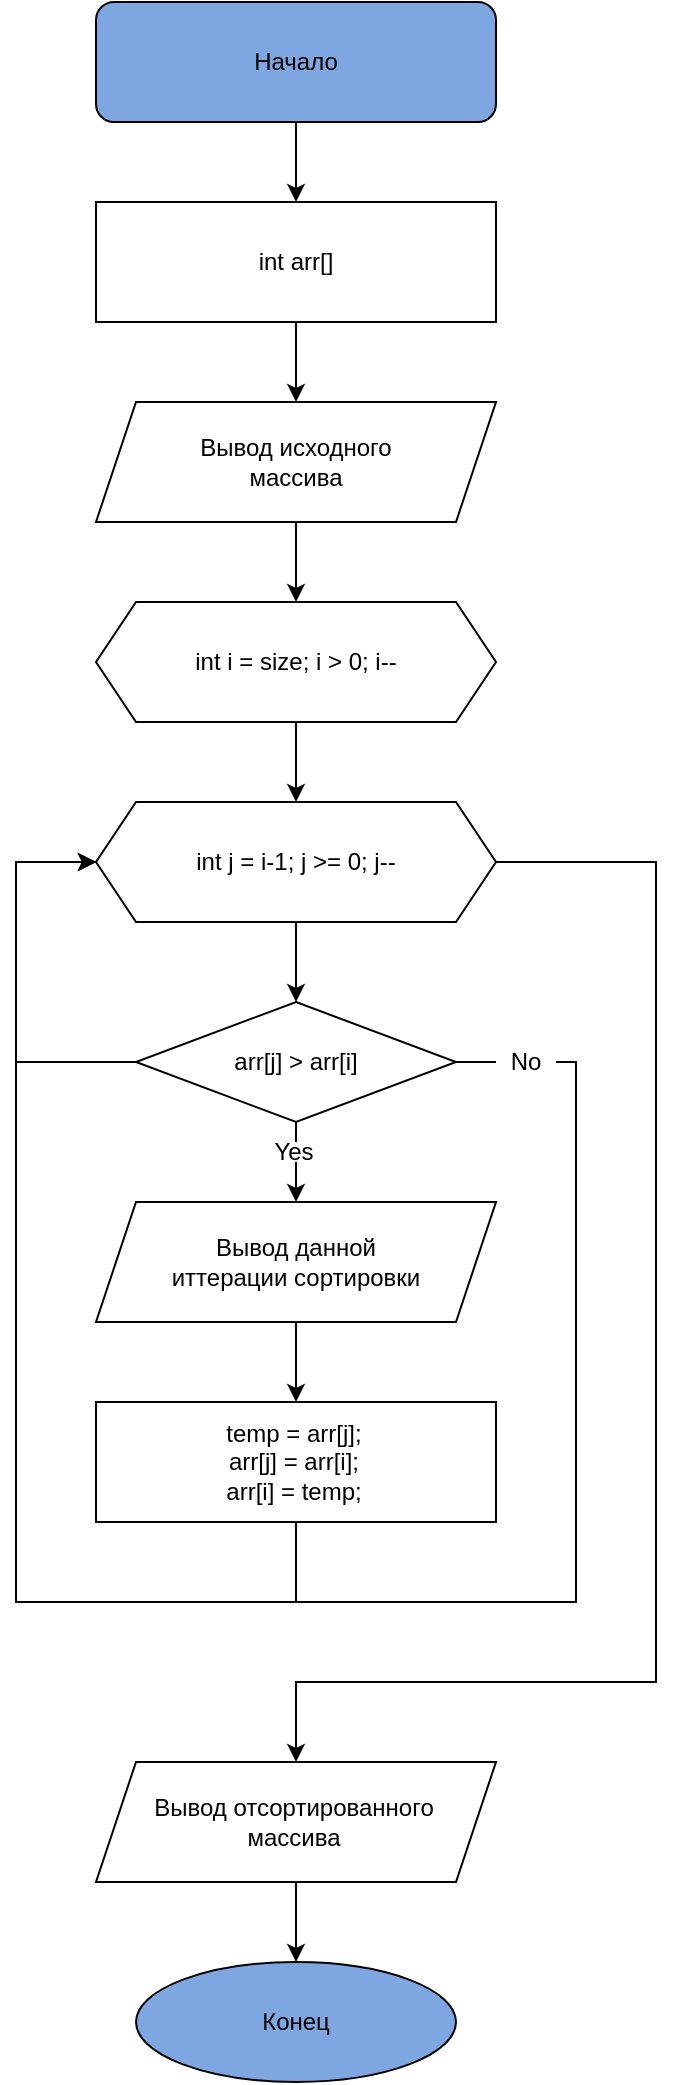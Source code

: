 <mxfile version="21.2.8" type="device">
  <diagram name="Страница 1" id="i1BFGR4zzyVL8XXpe5Dz">
    <mxGraphModel dx="677" dy="566" grid="1" gridSize="10" guides="1" tooltips="1" connect="1" arrows="1" fold="1" page="1" pageScale="1" pageWidth="827" pageHeight="1169" math="0" shadow="0">
      <root>
        <mxCell id="0" />
        <mxCell id="1" parent="0" />
        <mxCell id="WJeQVq-rOiD9zwmr4dxv-5" style="edgeStyle=orthogonalEdgeStyle;rounded=0;orthogonalLoop=1;jettySize=auto;html=1;exitX=0.5;exitY=1;exitDx=0;exitDy=0;entryX=0.5;entryY=0;entryDx=0;entryDy=0;" edge="1" parent="1" source="WJeQVq-rOiD9zwmr4dxv-1" target="WJeQVq-rOiD9zwmr4dxv-3">
          <mxGeometry relative="1" as="geometry" />
        </mxCell>
        <mxCell id="WJeQVq-rOiD9zwmr4dxv-1" value="" style="rounded=1;whiteSpace=wrap;html=1;fillColor=#7EA6E0;" vertex="1" parent="1">
          <mxGeometry x="300" y="60" width="200" height="60" as="geometry" />
        </mxCell>
        <mxCell id="WJeQVq-rOiD9zwmr4dxv-2" value="Начало" style="text;html=1;strokeColor=none;fillColor=none;align=center;verticalAlign=middle;whiteSpace=wrap;rounded=0;" vertex="1" parent="1">
          <mxGeometry x="370" y="75" width="60" height="30" as="geometry" />
        </mxCell>
        <mxCell id="WJeQVq-rOiD9zwmr4dxv-8" style="edgeStyle=orthogonalEdgeStyle;rounded=0;orthogonalLoop=1;jettySize=auto;html=1;exitX=0.5;exitY=1;exitDx=0;exitDy=0;entryX=0.5;entryY=0;entryDx=0;entryDy=0;" edge="1" parent="1" source="WJeQVq-rOiD9zwmr4dxv-3" target="WJeQVq-rOiD9zwmr4dxv-6">
          <mxGeometry relative="1" as="geometry" />
        </mxCell>
        <mxCell id="WJeQVq-rOiD9zwmr4dxv-3" value="" style="rounded=0;whiteSpace=wrap;html=1;" vertex="1" parent="1">
          <mxGeometry x="300" y="160" width="200" height="60" as="geometry" />
        </mxCell>
        <mxCell id="WJeQVq-rOiD9zwmr4dxv-4" value="int arr[]" style="text;html=1;strokeColor=none;fillColor=none;align=center;verticalAlign=middle;whiteSpace=wrap;rounded=0;" vertex="1" parent="1">
          <mxGeometry x="370" y="175" width="60" height="30" as="geometry" />
        </mxCell>
        <mxCell id="WJeQVq-rOiD9zwmr4dxv-10" style="edgeStyle=orthogonalEdgeStyle;rounded=0;orthogonalLoop=1;jettySize=auto;html=1;exitX=0.5;exitY=1;exitDx=0;exitDy=0;entryX=0.5;entryY=0;entryDx=0;entryDy=0;" edge="1" parent="1" source="WJeQVq-rOiD9zwmr4dxv-6" target="WJeQVq-rOiD9zwmr4dxv-9">
          <mxGeometry relative="1" as="geometry" />
        </mxCell>
        <mxCell id="WJeQVq-rOiD9zwmr4dxv-6" value="" style="shape=parallelogram;perimeter=parallelogramPerimeter;whiteSpace=wrap;html=1;fixedSize=1;" vertex="1" parent="1">
          <mxGeometry x="300" y="260" width="200" height="60" as="geometry" />
        </mxCell>
        <mxCell id="WJeQVq-rOiD9zwmr4dxv-7" value="Вывод исходного массива" style="text;html=1;strokeColor=none;fillColor=none;align=center;verticalAlign=middle;whiteSpace=wrap;rounded=0;" vertex="1" parent="1">
          <mxGeometry x="345" y="275" width="110" height="30" as="geometry" />
        </mxCell>
        <mxCell id="WJeQVq-rOiD9zwmr4dxv-13" style="edgeStyle=orthogonalEdgeStyle;rounded=0;orthogonalLoop=1;jettySize=auto;html=1;exitX=0.5;exitY=1;exitDx=0;exitDy=0;" edge="1" parent="1" source="WJeQVq-rOiD9zwmr4dxv-9" target="WJeQVq-rOiD9zwmr4dxv-12">
          <mxGeometry relative="1" as="geometry" />
        </mxCell>
        <mxCell id="WJeQVq-rOiD9zwmr4dxv-9" value="" style="shape=hexagon;perimeter=hexagonPerimeter2;whiteSpace=wrap;html=1;fixedSize=1;" vertex="1" parent="1">
          <mxGeometry x="300" y="360" width="200" height="60" as="geometry" />
        </mxCell>
        <mxCell id="WJeQVq-rOiD9zwmr4dxv-11" value="int i = size; i &amp;gt; 0; i--" style="text;html=1;strokeColor=none;fillColor=none;align=center;verticalAlign=middle;whiteSpace=wrap;rounded=0;" vertex="1" parent="1">
          <mxGeometry x="340" y="375" width="120" height="30" as="geometry" />
        </mxCell>
        <mxCell id="WJeQVq-rOiD9zwmr4dxv-20" style="edgeStyle=orthogonalEdgeStyle;rounded=0;orthogonalLoop=1;jettySize=auto;html=1;exitX=0.5;exitY=1;exitDx=0;exitDy=0;entryX=0.5;entryY=0;entryDx=0;entryDy=0;" edge="1" parent="1" source="WJeQVq-rOiD9zwmr4dxv-12" target="WJeQVq-rOiD9zwmr4dxv-19">
          <mxGeometry relative="1" as="geometry" />
        </mxCell>
        <mxCell id="WJeQVq-rOiD9zwmr4dxv-35" style="edgeStyle=orthogonalEdgeStyle;rounded=0;orthogonalLoop=1;jettySize=auto;html=1;exitX=1;exitY=0.5;exitDx=0;exitDy=0;entryX=0.5;entryY=0;entryDx=0;entryDy=0;" edge="1" parent="1" source="WJeQVq-rOiD9zwmr4dxv-12" target="WJeQVq-rOiD9zwmr4dxv-33">
          <mxGeometry relative="1" as="geometry">
            <Array as="points">
              <mxPoint x="580" y="490" />
              <mxPoint x="580" y="900" />
            </Array>
          </mxGeometry>
        </mxCell>
        <mxCell id="WJeQVq-rOiD9zwmr4dxv-12" value="" style="shape=hexagon;perimeter=hexagonPerimeter2;whiteSpace=wrap;html=1;fixedSize=1;" vertex="1" parent="1">
          <mxGeometry x="300" y="460" width="200" height="60" as="geometry" />
        </mxCell>
        <mxCell id="WJeQVq-rOiD9zwmr4dxv-14" value="int j = i-1; j &amp;gt;= 0; j--" style="text;html=1;strokeColor=none;fillColor=none;align=center;verticalAlign=middle;whiteSpace=wrap;rounded=0;" vertex="1" parent="1">
          <mxGeometry x="332" y="475" width="136" height="30" as="geometry" />
        </mxCell>
        <mxCell id="WJeQVq-rOiD9zwmr4dxv-27" style="edgeStyle=orthogonalEdgeStyle;rounded=0;orthogonalLoop=1;jettySize=auto;html=1;exitX=0.5;exitY=1;exitDx=0;exitDy=0;entryX=0.5;entryY=0;entryDx=0;entryDy=0;" edge="1" parent="1" source="WJeQVq-rOiD9zwmr4dxv-16" target="WJeQVq-rOiD9zwmr4dxv-25">
          <mxGeometry relative="1" as="geometry" />
        </mxCell>
        <mxCell id="WJeQVq-rOiD9zwmr4dxv-16" value="" style="shape=parallelogram;perimeter=parallelogramPerimeter;whiteSpace=wrap;html=1;fixedSize=1;" vertex="1" parent="1">
          <mxGeometry x="300" y="660" width="200" height="60" as="geometry" />
        </mxCell>
        <mxCell id="WJeQVq-rOiD9zwmr4dxv-17" value="Вывод данной иттерации сортировки" style="text;html=1;strokeColor=none;fillColor=none;align=center;verticalAlign=middle;whiteSpace=wrap;rounded=0;" vertex="1" parent="1">
          <mxGeometry x="330" y="675" width="140" height="30" as="geometry" />
        </mxCell>
        <mxCell id="WJeQVq-rOiD9zwmr4dxv-22" style="edgeStyle=orthogonalEdgeStyle;rounded=0;orthogonalLoop=1;jettySize=auto;html=1;exitX=0.5;exitY=1;exitDx=0;exitDy=0;entryX=0.5;entryY=0;entryDx=0;entryDy=0;" edge="1" parent="1" source="WJeQVq-rOiD9zwmr4dxv-19" target="WJeQVq-rOiD9zwmr4dxv-16">
          <mxGeometry relative="1" as="geometry" />
        </mxCell>
        <mxCell id="WJeQVq-rOiD9zwmr4dxv-29" style="edgeStyle=orthogonalEdgeStyle;rounded=0;orthogonalLoop=1;jettySize=auto;html=1;exitX=1;exitY=0.5;exitDx=0;exitDy=0;entryX=0;entryY=0.5;entryDx=0;entryDy=0;" edge="1" parent="1" source="WJeQVq-rOiD9zwmr4dxv-30" target="WJeQVq-rOiD9zwmr4dxv-12">
          <mxGeometry relative="1" as="geometry">
            <Array as="points">
              <mxPoint x="260" y="490" />
            </Array>
          </mxGeometry>
        </mxCell>
        <mxCell id="WJeQVq-rOiD9zwmr4dxv-19" value="" style="rhombus;whiteSpace=wrap;html=1;" vertex="1" parent="1">
          <mxGeometry x="320" y="560" width="160" height="60" as="geometry" />
        </mxCell>
        <mxCell id="WJeQVq-rOiD9zwmr4dxv-21" value="arr[j] &amp;gt; arr[i]" style="text;html=1;strokeColor=none;fillColor=none;align=center;verticalAlign=middle;whiteSpace=wrap;rounded=0;" vertex="1" parent="1">
          <mxGeometry x="365" y="575" width="70" height="30" as="geometry" />
        </mxCell>
        <mxCell id="WJeQVq-rOiD9zwmr4dxv-23" value="Yes" style="text;strokeColor=none;align=center;fillColor=#FFFFFF;html=1;verticalAlign=middle;whiteSpace=wrap;rounded=0;" vertex="1" parent="1">
          <mxGeometry x="384" y="630" width="30" height="10" as="geometry" />
        </mxCell>
        <mxCell id="WJeQVq-rOiD9zwmr4dxv-28" style="edgeStyle=orthogonalEdgeStyle;rounded=0;orthogonalLoop=1;jettySize=auto;html=1;exitX=0.5;exitY=1;exitDx=0;exitDy=0;entryX=0;entryY=0.5;entryDx=0;entryDy=0;" edge="1" parent="1" source="WJeQVq-rOiD9zwmr4dxv-25" target="WJeQVq-rOiD9zwmr4dxv-12">
          <mxGeometry relative="1" as="geometry">
            <Array as="points">
              <mxPoint x="400" y="860" />
              <mxPoint x="260" y="860" />
              <mxPoint x="260" y="490" />
            </Array>
          </mxGeometry>
        </mxCell>
        <mxCell id="WJeQVq-rOiD9zwmr4dxv-25" value="" style="rounded=0;whiteSpace=wrap;html=1;" vertex="1" parent="1">
          <mxGeometry x="300" y="760" width="200" height="60" as="geometry" />
        </mxCell>
        <mxCell id="WJeQVq-rOiD9zwmr4dxv-26" value="temp = arr[j];&lt;br&gt;arr[j] = arr[i];&lt;br&gt;arr[i] = temp;" style="text;html=1;strokeColor=none;fillColor=none;align=center;verticalAlign=middle;whiteSpace=wrap;rounded=0;" vertex="1" parent="1">
          <mxGeometry x="364" y="770" width="70" height="40" as="geometry" />
        </mxCell>
        <mxCell id="WJeQVq-rOiD9zwmr4dxv-32" value="" style="edgeStyle=orthogonalEdgeStyle;rounded=0;orthogonalLoop=1;jettySize=auto;html=1;exitX=1;exitY=0.5;exitDx=0;exitDy=0;entryX=0;entryY=0.5;entryDx=0;entryDy=0;" edge="1" parent="1" source="WJeQVq-rOiD9zwmr4dxv-19" target="WJeQVq-rOiD9zwmr4dxv-12">
          <mxGeometry relative="1" as="geometry">
            <mxPoint x="480" y="590" as="sourcePoint" />
            <mxPoint x="490" y="590" as="targetPoint" />
            <Array as="points">
              <mxPoint x="540" y="590" />
              <mxPoint x="540" y="860" />
              <mxPoint x="260" y="860" />
              <mxPoint x="260" y="490" />
            </Array>
          </mxGeometry>
        </mxCell>
        <mxCell id="WJeQVq-rOiD9zwmr4dxv-30" value="No" style="text;html=1;strokeColor=none;fillColor=#FFFFFF;align=center;verticalAlign=middle;whiteSpace=wrap;rounded=0;" vertex="1" parent="1">
          <mxGeometry x="500" y="585" width="30" height="10" as="geometry" />
        </mxCell>
        <mxCell id="WJeQVq-rOiD9zwmr4dxv-38" style="edgeStyle=orthogonalEdgeStyle;rounded=0;orthogonalLoop=1;jettySize=auto;html=1;exitX=0.5;exitY=1;exitDx=0;exitDy=0;entryX=0.5;entryY=0;entryDx=0;entryDy=0;" edge="1" parent="1" source="WJeQVq-rOiD9zwmr4dxv-33" target="WJeQVq-rOiD9zwmr4dxv-36">
          <mxGeometry relative="1" as="geometry" />
        </mxCell>
        <mxCell id="WJeQVq-rOiD9zwmr4dxv-33" value="" style="shape=parallelogram;perimeter=parallelogramPerimeter;whiteSpace=wrap;html=1;fixedSize=1;" vertex="1" parent="1">
          <mxGeometry x="300" y="940" width="200" height="60" as="geometry" />
        </mxCell>
        <mxCell id="WJeQVq-rOiD9zwmr4dxv-34" value="Вывод отсортированного массива" style="text;html=1;strokeColor=none;fillColor=none;align=center;verticalAlign=middle;whiteSpace=wrap;rounded=0;" vertex="1" parent="1">
          <mxGeometry x="324" y="955" width="150" height="30" as="geometry" />
        </mxCell>
        <mxCell id="WJeQVq-rOiD9zwmr4dxv-36" value="" style="ellipse;whiteSpace=wrap;html=1;fillColor=#7EA6E0;" vertex="1" parent="1">
          <mxGeometry x="320" y="1040" width="160" height="60" as="geometry" />
        </mxCell>
        <mxCell id="WJeQVq-rOiD9zwmr4dxv-37" value="Конец" style="text;html=1;strokeColor=none;fillColor=none;align=center;verticalAlign=middle;whiteSpace=wrap;rounded=0;" vertex="1" parent="1">
          <mxGeometry x="370" y="1055" width="60" height="30" as="geometry" />
        </mxCell>
      </root>
    </mxGraphModel>
  </diagram>
</mxfile>
